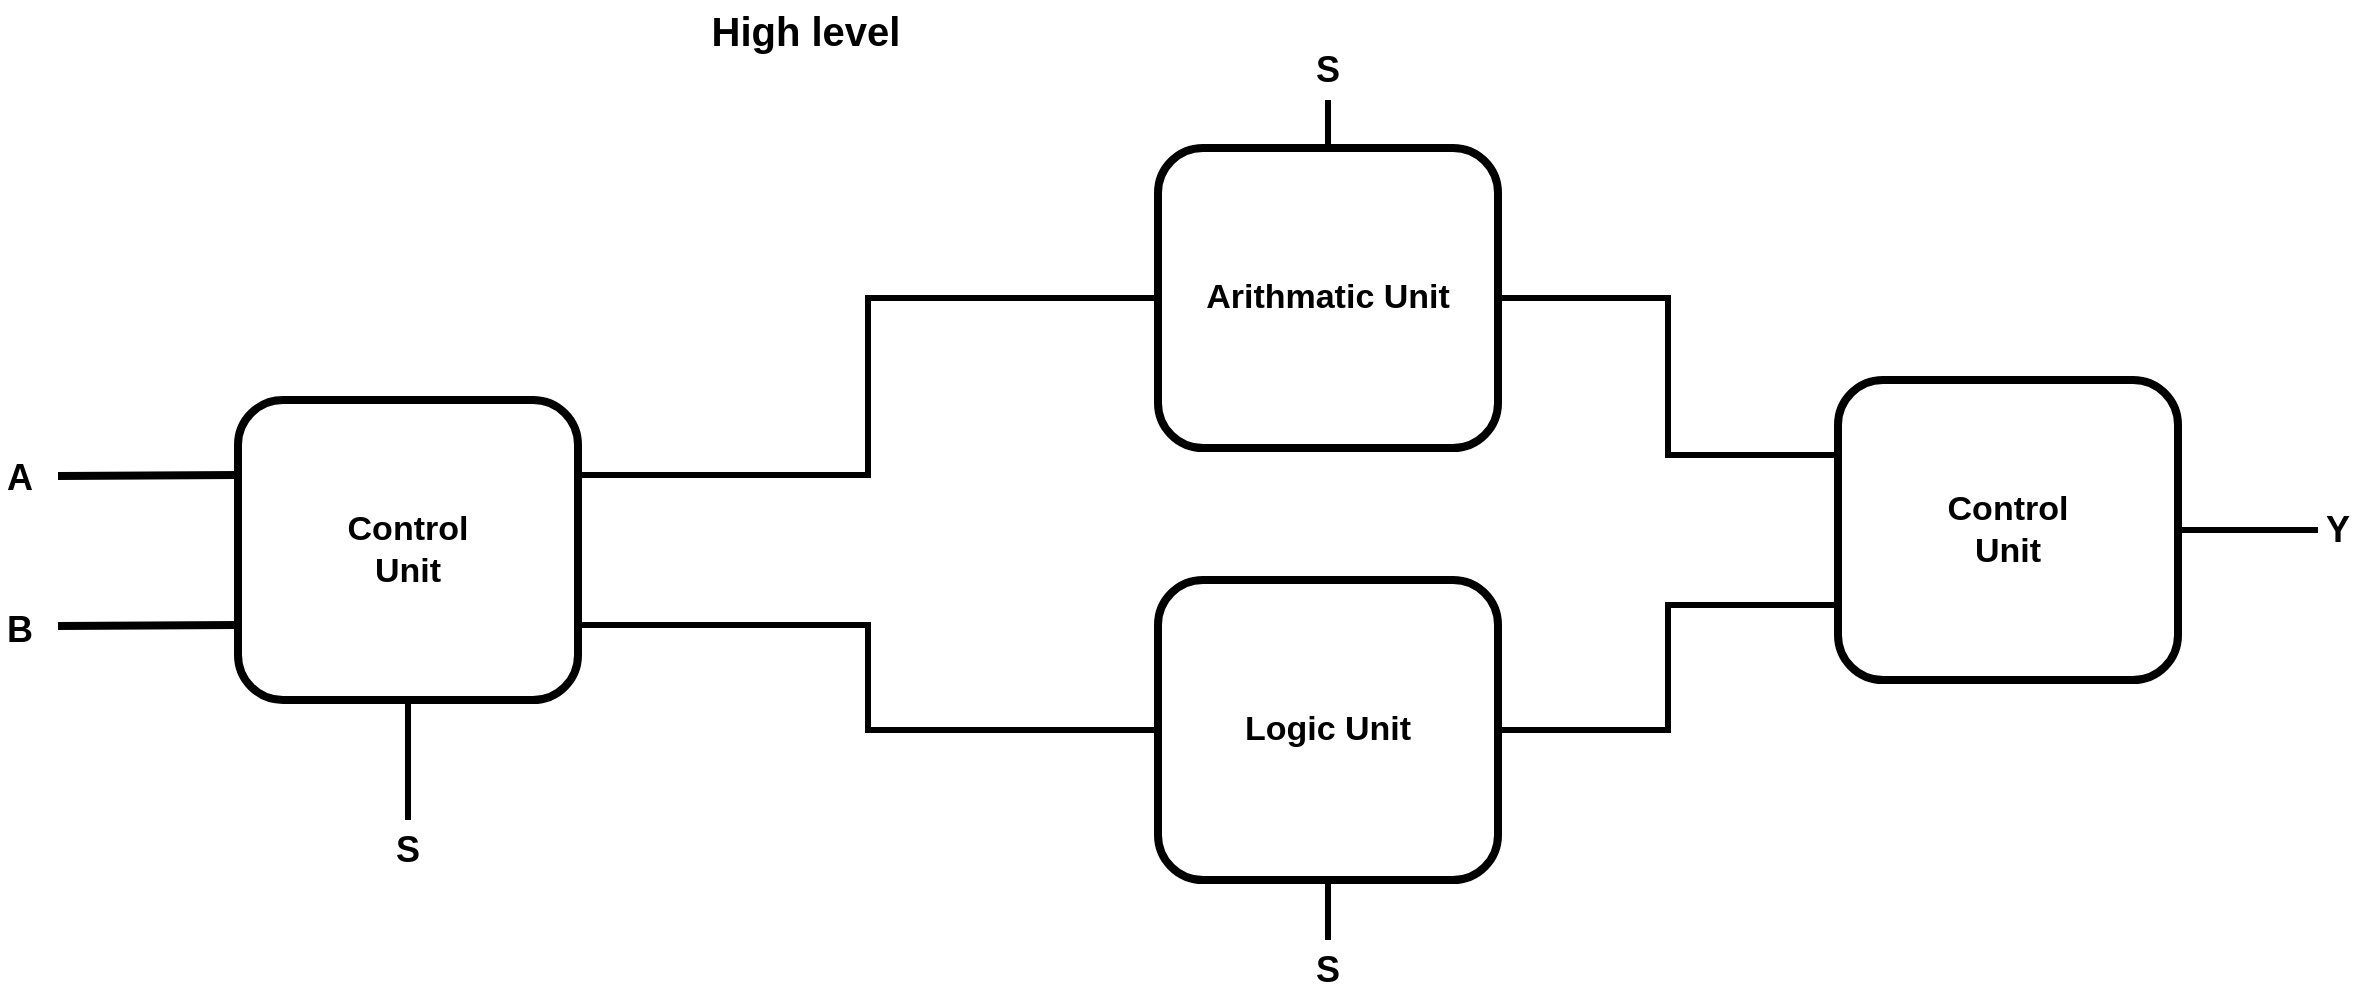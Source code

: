 <mxfile version="25.0.3">
  <diagram name="Page-1" id="jXeNIfA0lCEvLWwut_Vh">
    <mxGraphModel dx="1615" dy="2026" grid="1" gridSize="10" guides="1" tooltips="1" connect="1" arrows="1" fold="1" page="1" pageScale="1" pageWidth="827" pageHeight="1169" math="0" shadow="0">
      <root>
        <mxCell id="0" />
        <mxCell id="1" parent="0" />
        <mxCell id="3hMW9B1TIkrEw7CaCHnL-1" value="&lt;b&gt;&lt;font style=&quot;font-size: 20px;&quot;&gt;High level&lt;/font&gt;&lt;/b&gt;" style="text;html=1;align=center;verticalAlign=middle;whiteSpace=wrap;rounded=0;" vertex="1" parent="1">
          <mxGeometry x="339" y="-30" width="150" height="30" as="geometry" />
        </mxCell>
        <mxCell id="3hMW9B1TIkrEw7CaCHnL-4" style="rounded=0;orthogonalLoop=1;jettySize=auto;html=1;exitX=0;exitY=0.25;exitDx=0;exitDy=0;endArrow=none;endFill=0;strokeWidth=4;" edge="1" parent="1" source="3hMW9B1TIkrEw7CaCHnL-3">
          <mxGeometry relative="1" as="geometry">
            <mxPoint x="40" y="208" as="targetPoint" />
          </mxGeometry>
        </mxCell>
        <mxCell id="3hMW9B1TIkrEw7CaCHnL-11" style="edgeStyle=orthogonalEdgeStyle;rounded=0;orthogonalLoop=1;jettySize=auto;html=1;exitX=1;exitY=0.75;exitDx=0;exitDy=0;entryX=0;entryY=0.5;entryDx=0;entryDy=0;endArrow=none;endFill=0;strokeWidth=3;" edge="1" parent="1" source="3hMW9B1TIkrEw7CaCHnL-3" target="3hMW9B1TIkrEw7CaCHnL-10">
          <mxGeometry relative="1" as="geometry" />
        </mxCell>
        <mxCell id="3hMW9B1TIkrEw7CaCHnL-12" style="edgeStyle=orthogonalEdgeStyle;rounded=0;orthogonalLoop=1;jettySize=auto;html=1;exitX=1;exitY=0.25;exitDx=0;exitDy=0;entryX=0;entryY=0.5;entryDx=0;entryDy=0;endArrow=none;endFill=0;strokeWidth=3;" edge="1" parent="1" source="3hMW9B1TIkrEw7CaCHnL-3" target="3hMW9B1TIkrEw7CaCHnL-9">
          <mxGeometry relative="1" as="geometry" />
        </mxCell>
        <mxCell id="3hMW9B1TIkrEw7CaCHnL-13" style="edgeStyle=orthogonalEdgeStyle;rounded=0;orthogonalLoop=1;jettySize=auto;html=1;exitX=0.5;exitY=1;exitDx=0;exitDy=0;endArrow=none;endFill=0;strokeWidth=3;" edge="1" parent="1" source="3hMW9B1TIkrEw7CaCHnL-3">
          <mxGeometry relative="1" as="geometry">
            <mxPoint x="215" y="380" as="targetPoint" />
          </mxGeometry>
        </mxCell>
        <mxCell id="3hMW9B1TIkrEw7CaCHnL-3" value="&lt;b&gt;&lt;font style=&quot;font-size: 17px;&quot;&gt;Control&lt;br&gt;Unit&lt;/font&gt;&lt;/b&gt;" style="rounded=1;whiteSpace=wrap;html=1;strokeWidth=4;" vertex="1" parent="1">
          <mxGeometry x="130" y="170" width="170" height="150" as="geometry" />
        </mxCell>
        <mxCell id="3hMW9B1TIkrEw7CaCHnL-5" style="rounded=0;orthogonalLoop=1;jettySize=auto;html=1;endArrow=none;endFill=0;strokeWidth=4;exitX=0;exitY=0.75;exitDx=0;exitDy=0;" edge="1" parent="1" source="3hMW9B1TIkrEw7CaCHnL-3">
          <mxGeometry relative="1" as="geometry">
            <mxPoint x="40" y="283" as="targetPoint" />
            <mxPoint x="130" y="271" as="sourcePoint" />
          </mxGeometry>
        </mxCell>
        <mxCell id="3hMW9B1TIkrEw7CaCHnL-6" value="&lt;font style=&quot;font-size: 18px;&quot;&gt;&lt;b&gt;A&lt;/b&gt;&lt;/font&gt;" style="text;html=1;align=center;verticalAlign=middle;whiteSpace=wrap;rounded=0;" vertex="1" parent="1">
          <mxGeometry x="11" y="194" width="20" height="30" as="geometry" />
        </mxCell>
        <mxCell id="3hMW9B1TIkrEw7CaCHnL-7" value="&lt;font style=&quot;font-size: 18px;&quot;&gt;&lt;b&gt;B&lt;/b&gt;&lt;/font&gt;" style="text;html=1;align=center;verticalAlign=middle;whiteSpace=wrap;rounded=0;" vertex="1" parent="1">
          <mxGeometry x="11" y="270" width="20" height="30" as="geometry" />
        </mxCell>
        <mxCell id="3hMW9B1TIkrEw7CaCHnL-15" style="edgeStyle=orthogonalEdgeStyle;rounded=0;orthogonalLoop=1;jettySize=auto;html=1;exitX=0.5;exitY=0;exitDx=0;exitDy=0;strokeWidth=3;endArrow=none;endFill=0;" edge="1" parent="1" source="3hMW9B1TIkrEw7CaCHnL-9">
          <mxGeometry relative="1" as="geometry">
            <mxPoint x="675" y="20" as="targetPoint" />
          </mxGeometry>
        </mxCell>
        <mxCell id="3hMW9B1TIkrEw7CaCHnL-21" style="edgeStyle=orthogonalEdgeStyle;rounded=0;orthogonalLoop=1;jettySize=auto;html=1;exitX=1;exitY=0.5;exitDx=0;exitDy=0;endArrow=none;endFill=0;entryX=0;entryY=0.25;entryDx=0;entryDy=0;strokeWidth=3;" edge="1" parent="1" source="3hMW9B1TIkrEw7CaCHnL-9" target="3hMW9B1TIkrEw7CaCHnL-25">
          <mxGeometry relative="1" as="geometry">
            <mxPoint x="810" y="119" as="targetPoint" />
          </mxGeometry>
        </mxCell>
        <mxCell id="3hMW9B1TIkrEw7CaCHnL-9" value="&lt;span style=&quot;font-size: 17px;&quot;&gt;&lt;b&gt;Arithmatic Unit&lt;/b&gt;&lt;/span&gt;" style="rounded=1;whiteSpace=wrap;html=1;strokeWidth=4;" vertex="1" parent="1">
          <mxGeometry x="590" y="44" width="170" height="150" as="geometry" />
        </mxCell>
        <mxCell id="3hMW9B1TIkrEw7CaCHnL-17" style="edgeStyle=orthogonalEdgeStyle;rounded=0;orthogonalLoop=1;jettySize=auto;html=1;exitX=0.5;exitY=1;exitDx=0;exitDy=0;endArrow=none;endFill=0;strokeWidth=3;" edge="1" parent="1" source="3hMW9B1TIkrEw7CaCHnL-10">
          <mxGeometry relative="1" as="geometry">
            <mxPoint x="675" y="440" as="targetPoint" />
          </mxGeometry>
        </mxCell>
        <mxCell id="3hMW9B1TIkrEw7CaCHnL-22" style="edgeStyle=orthogonalEdgeStyle;rounded=0;orthogonalLoop=1;jettySize=auto;html=1;exitX=1;exitY=0.5;exitDx=0;exitDy=0;strokeWidth=3;endArrow=none;endFill=0;entryX=0;entryY=0.75;entryDx=0;entryDy=0;" edge="1" parent="1" source="3hMW9B1TIkrEw7CaCHnL-10" target="3hMW9B1TIkrEw7CaCHnL-25">
          <mxGeometry relative="1" as="geometry">
            <mxPoint x="810" y="335" as="targetPoint" />
          </mxGeometry>
        </mxCell>
        <mxCell id="3hMW9B1TIkrEw7CaCHnL-10" value="&lt;span style=&quot;font-size: 17px;&quot;&gt;&lt;b&gt;Logic Unit&lt;/b&gt;&lt;/span&gt;" style="rounded=1;whiteSpace=wrap;html=1;strokeWidth=4;" vertex="1" parent="1">
          <mxGeometry x="590" y="260" width="170" height="150" as="geometry" />
        </mxCell>
        <mxCell id="3hMW9B1TIkrEw7CaCHnL-14" value="&lt;font style=&quot;font-size: 18px;&quot;&gt;&lt;b&gt;S&lt;/b&gt;&lt;/font&gt;" style="text;html=1;align=center;verticalAlign=middle;whiteSpace=wrap;rounded=0;" vertex="1" parent="1">
          <mxGeometry x="205" y="380" width="20" height="30" as="geometry" />
        </mxCell>
        <mxCell id="3hMW9B1TIkrEw7CaCHnL-16" value="&lt;font style=&quot;font-size: 18px;&quot;&gt;&lt;b&gt;S&lt;/b&gt;&lt;/font&gt;" style="text;html=1;align=center;verticalAlign=middle;whiteSpace=wrap;rounded=0;" vertex="1" parent="1">
          <mxGeometry x="665" y="-10" width="20" height="30" as="geometry" />
        </mxCell>
        <mxCell id="3hMW9B1TIkrEw7CaCHnL-20" value="&lt;font style=&quot;font-size: 18px;&quot;&gt;&lt;b&gt;S&lt;/b&gt;&lt;/font&gt;" style="text;html=1;align=center;verticalAlign=middle;whiteSpace=wrap;rounded=0;" vertex="1" parent="1">
          <mxGeometry x="665" y="440" width="20" height="30" as="geometry" />
        </mxCell>
        <mxCell id="3hMW9B1TIkrEw7CaCHnL-29" style="edgeStyle=orthogonalEdgeStyle;rounded=0;orthogonalLoop=1;jettySize=auto;html=1;exitX=0;exitY=0.5;exitDx=0;exitDy=0;entryX=1;entryY=0.5;entryDx=0;entryDy=0;endArrow=none;endFill=0;strokeWidth=3;" edge="1" parent="1" source="3hMW9B1TIkrEw7CaCHnL-23" target="3hMW9B1TIkrEw7CaCHnL-25">
          <mxGeometry relative="1" as="geometry" />
        </mxCell>
        <mxCell id="3hMW9B1TIkrEw7CaCHnL-23" value="&lt;font style=&quot;font-size: 18px;&quot;&gt;&lt;b&gt;Y&lt;/b&gt;&lt;/font&gt;" style="text;html=1;align=center;verticalAlign=middle;whiteSpace=wrap;rounded=0;" vertex="1" parent="1">
          <mxGeometry x="1170" y="220" width="20" height="30" as="geometry" />
        </mxCell>
        <mxCell id="3hMW9B1TIkrEw7CaCHnL-25" value="&lt;b&gt;&lt;font style=&quot;font-size: 17px;&quot;&gt;Control&lt;br&gt;Unit&lt;/font&gt;&lt;/b&gt;" style="rounded=1;whiteSpace=wrap;html=1;strokeWidth=4;" vertex="1" parent="1">
          <mxGeometry x="930" y="160" width="170" height="150" as="geometry" />
        </mxCell>
      </root>
    </mxGraphModel>
  </diagram>
</mxfile>
